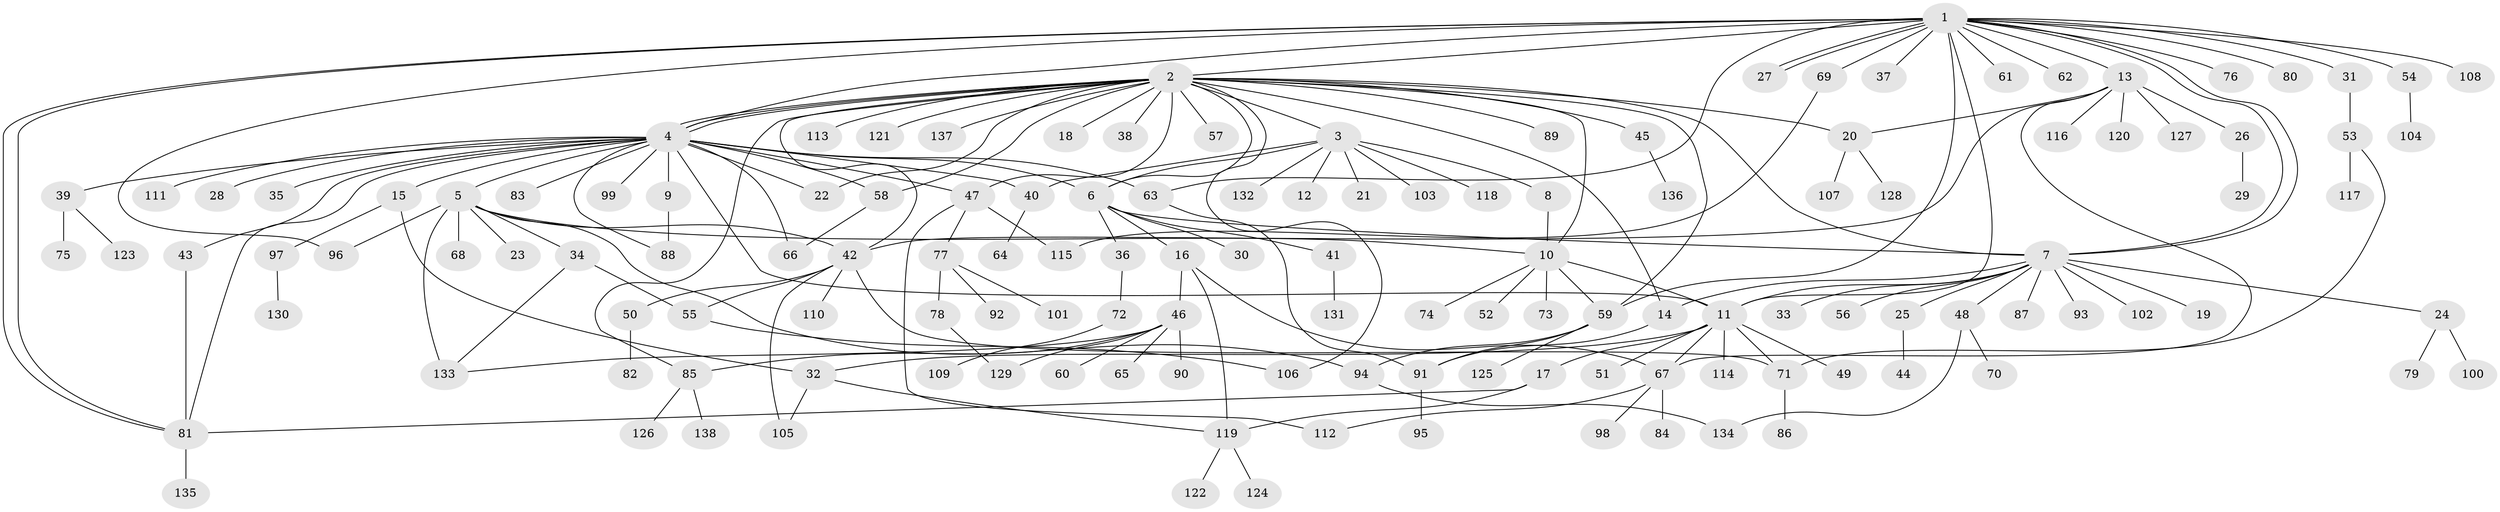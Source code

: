 // coarse degree distribution, {21: 0.009259259259259259, 30: 0.009259259259259259, 8: 0.009259259259259259, 23: 0.009259259259259259, 9: 0.009259259259259259, 10: 0.018518518518518517, 15: 0.009259259259259259, 2: 0.14814814814814814, 1: 0.6111111111111112, 14: 0.009259259259259259, 5: 0.027777777777777776, 3: 0.06481481481481481, 6: 0.037037037037037035, 4: 0.027777777777777776}
// Generated by graph-tools (version 1.1) at 2025/23/03/03/25 07:23:52]
// undirected, 138 vertices, 189 edges
graph export_dot {
graph [start="1"]
  node [color=gray90,style=filled];
  1;
  2;
  3;
  4;
  5;
  6;
  7;
  8;
  9;
  10;
  11;
  12;
  13;
  14;
  15;
  16;
  17;
  18;
  19;
  20;
  21;
  22;
  23;
  24;
  25;
  26;
  27;
  28;
  29;
  30;
  31;
  32;
  33;
  34;
  35;
  36;
  37;
  38;
  39;
  40;
  41;
  42;
  43;
  44;
  45;
  46;
  47;
  48;
  49;
  50;
  51;
  52;
  53;
  54;
  55;
  56;
  57;
  58;
  59;
  60;
  61;
  62;
  63;
  64;
  65;
  66;
  67;
  68;
  69;
  70;
  71;
  72;
  73;
  74;
  75;
  76;
  77;
  78;
  79;
  80;
  81;
  82;
  83;
  84;
  85;
  86;
  87;
  88;
  89;
  90;
  91;
  92;
  93;
  94;
  95;
  96;
  97;
  98;
  99;
  100;
  101;
  102;
  103;
  104;
  105;
  106;
  107;
  108;
  109;
  110;
  111;
  112;
  113;
  114;
  115;
  116;
  117;
  118;
  119;
  120;
  121;
  122;
  123;
  124;
  125;
  126;
  127;
  128;
  129;
  130;
  131;
  132;
  133;
  134;
  135;
  136;
  137;
  138;
  1 -- 2;
  1 -- 4;
  1 -- 7;
  1 -- 7;
  1 -- 11;
  1 -- 13;
  1 -- 27;
  1 -- 27;
  1 -- 31;
  1 -- 37;
  1 -- 54;
  1 -- 59;
  1 -- 61;
  1 -- 62;
  1 -- 63;
  1 -- 69;
  1 -- 76;
  1 -- 80;
  1 -- 81;
  1 -- 81;
  1 -- 96;
  1 -- 108;
  2 -- 3;
  2 -- 4;
  2 -- 4;
  2 -- 4;
  2 -- 6;
  2 -- 7;
  2 -- 10;
  2 -- 14;
  2 -- 18;
  2 -- 20;
  2 -- 22;
  2 -- 38;
  2 -- 42;
  2 -- 45;
  2 -- 47;
  2 -- 57;
  2 -- 58;
  2 -- 59;
  2 -- 85;
  2 -- 89;
  2 -- 106;
  2 -- 113;
  2 -- 121;
  2 -- 137;
  3 -- 6;
  3 -- 8;
  3 -- 12;
  3 -- 21;
  3 -- 40;
  3 -- 103;
  3 -- 118;
  3 -- 132;
  4 -- 5;
  4 -- 6;
  4 -- 9;
  4 -- 11;
  4 -- 15;
  4 -- 22;
  4 -- 28;
  4 -- 35;
  4 -- 39;
  4 -- 40;
  4 -- 43;
  4 -- 47;
  4 -- 58;
  4 -- 63;
  4 -- 66;
  4 -- 81;
  4 -- 83;
  4 -- 88;
  4 -- 99;
  4 -- 111;
  5 -- 10;
  5 -- 23;
  5 -- 34;
  5 -- 42;
  5 -- 68;
  5 -- 94;
  5 -- 96;
  5 -- 133;
  6 -- 7;
  6 -- 16;
  6 -- 30;
  6 -- 36;
  6 -- 41;
  7 -- 11;
  7 -- 14;
  7 -- 19;
  7 -- 24;
  7 -- 25;
  7 -- 33;
  7 -- 48;
  7 -- 56;
  7 -- 87;
  7 -- 93;
  7 -- 102;
  8 -- 10;
  9 -- 88;
  10 -- 11;
  10 -- 52;
  10 -- 59;
  10 -- 73;
  10 -- 74;
  11 -- 17;
  11 -- 32;
  11 -- 49;
  11 -- 51;
  11 -- 67;
  11 -- 71;
  11 -- 114;
  13 -- 20;
  13 -- 26;
  13 -- 42;
  13 -- 67;
  13 -- 116;
  13 -- 120;
  13 -- 127;
  14 -- 91;
  15 -- 32;
  15 -- 97;
  16 -- 46;
  16 -- 67;
  16 -- 119;
  17 -- 81;
  17 -- 119;
  20 -- 107;
  20 -- 128;
  24 -- 79;
  24 -- 100;
  25 -- 44;
  26 -- 29;
  31 -- 53;
  32 -- 105;
  32 -- 119;
  34 -- 55;
  34 -- 133;
  36 -- 72;
  39 -- 75;
  39 -- 123;
  40 -- 64;
  41 -- 131;
  42 -- 50;
  42 -- 55;
  42 -- 71;
  42 -- 105;
  42 -- 110;
  43 -- 81;
  45 -- 136;
  46 -- 60;
  46 -- 65;
  46 -- 85;
  46 -- 90;
  46 -- 129;
  46 -- 133;
  47 -- 77;
  47 -- 112;
  47 -- 115;
  48 -- 70;
  48 -- 134;
  50 -- 82;
  53 -- 71;
  53 -- 117;
  54 -- 104;
  55 -- 106;
  58 -- 66;
  59 -- 91;
  59 -- 94;
  59 -- 125;
  63 -- 91;
  67 -- 84;
  67 -- 98;
  67 -- 112;
  69 -- 115;
  71 -- 86;
  72 -- 109;
  77 -- 78;
  77 -- 92;
  77 -- 101;
  78 -- 129;
  81 -- 135;
  85 -- 126;
  85 -- 138;
  91 -- 95;
  94 -- 134;
  97 -- 130;
  119 -- 122;
  119 -- 124;
}

